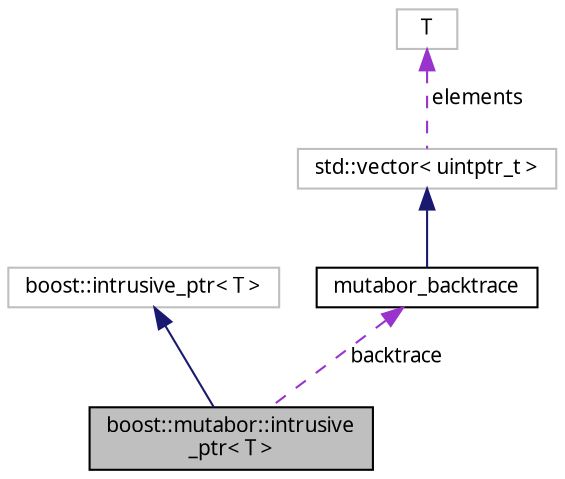 digraph "boost::mutabor::intrusive_ptr&lt; T &gt;"
{
  edge [fontname="Sans",fontsize="10",labelfontname="Sans",labelfontsize="10"];
  node [fontname="Sans",fontsize="10",shape=record];
  Node2 [label="boost::mutabor::intrusive\l_ptr\< T \>",height=0.2,width=0.4,color="black", fillcolor="grey75", style="filled", fontcolor="black"];
  Node3 -> Node2 [dir="back",color="midnightblue",fontsize="10",style="solid",fontname="Sans"];
  Node3 [label="boost::intrusive_ptr\< T \>",height=0.2,width=0.4,color="grey75", fillcolor="white", style="filled"];
  Node4 -> Node2 [dir="back",color="darkorchid3",fontsize="10",style="dashed",label=" backtrace" ,fontname="Sans"];
  Node4 [label="mutabor_backtrace",height=0.2,width=0.4,color="black", fillcolor="white", style="filled",URL="$d4/d45/classmutabor__backtrace.html"];
  Node5 -> Node4 [dir="back",color="midnightblue",fontsize="10",style="solid",fontname="Sans"];
  Node5 [label="std::vector\< uintptr_t \>",height=0.2,width=0.4,color="grey75", fillcolor="white", style="filled",tooltip="STL class. "];
  Node6 -> Node5 [dir="back",color="darkorchid3",fontsize="10",style="dashed",label=" elements" ,fontname="Sans"];
  Node6 [label="T",height=0.2,width=0.4,color="grey75", fillcolor="white", style="filled"];
}
